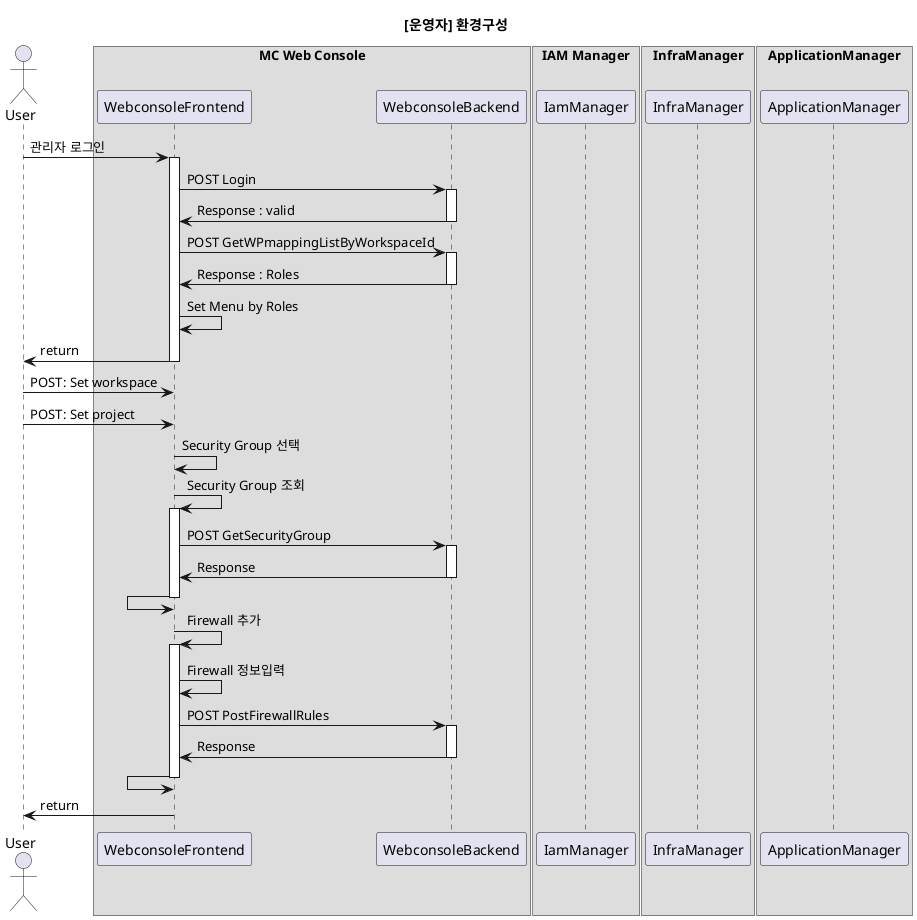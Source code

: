 @startuml

title "[운영자] 환경구성"

actor User as EndUser

box "MC Web Console"
participant WebconsoleFrontend
participant WebconsoleBackend
end box

box "IAM Manager"
participant IamManager
end box

box "InfraManager"
participant InfraManager
end box

box "ApplicationManager"
participant ApplicationManager
end box

EndUser     -> WebconsoleFrontend ++: 관리자 로그인
    WebconsoleFrontend -> WebconsoleBackend ++: POST Login
    WebconsoleFrontend  <- WebconsoleBackend --: Response : valid
    WebconsoleFrontend -> WebconsoleBackend ++: POST GetWPmappingListByWorkspaceId
    WebconsoleFrontend  <- WebconsoleBackend --: Response : Roles

    WebconsoleFrontend -> WebconsoleFrontend : Set Menu by Roles
EndUser     <- WebconsoleFrontend --: return 

EndUser     -> WebconsoleFrontend : POST: Set workspace
EndUser     -> WebconsoleFrontend : POST: Set project

    WebconsoleFrontend -> WebconsoleFrontend : Security Group 선택
    WebconsoleFrontend -> WebconsoleFrontend ++: Security Group 조회
        WebconsoleFrontend  -> WebconsoleBackend ++: POST GetSecurityGroup
        WebconsoleFrontend  <- WebconsoleBackend --: Response
    WebconsoleFrontend <- WebconsoleFrontend --: 

    WebconsoleFrontend -> WebconsoleFrontend ++: Firewall 추가
        WebconsoleFrontend  -> WebconsoleFrontend : Firewall 정보입력
        WebconsoleFrontend  -> WebconsoleBackend ++: POST PostFirewallRules
        WebconsoleFrontend  <- WebconsoleBackend --: Response
    WebconsoleFrontend <- WebconsoleFrontend --: 
EndUser     <- WebconsoleFrontend --: return 

@enduml
